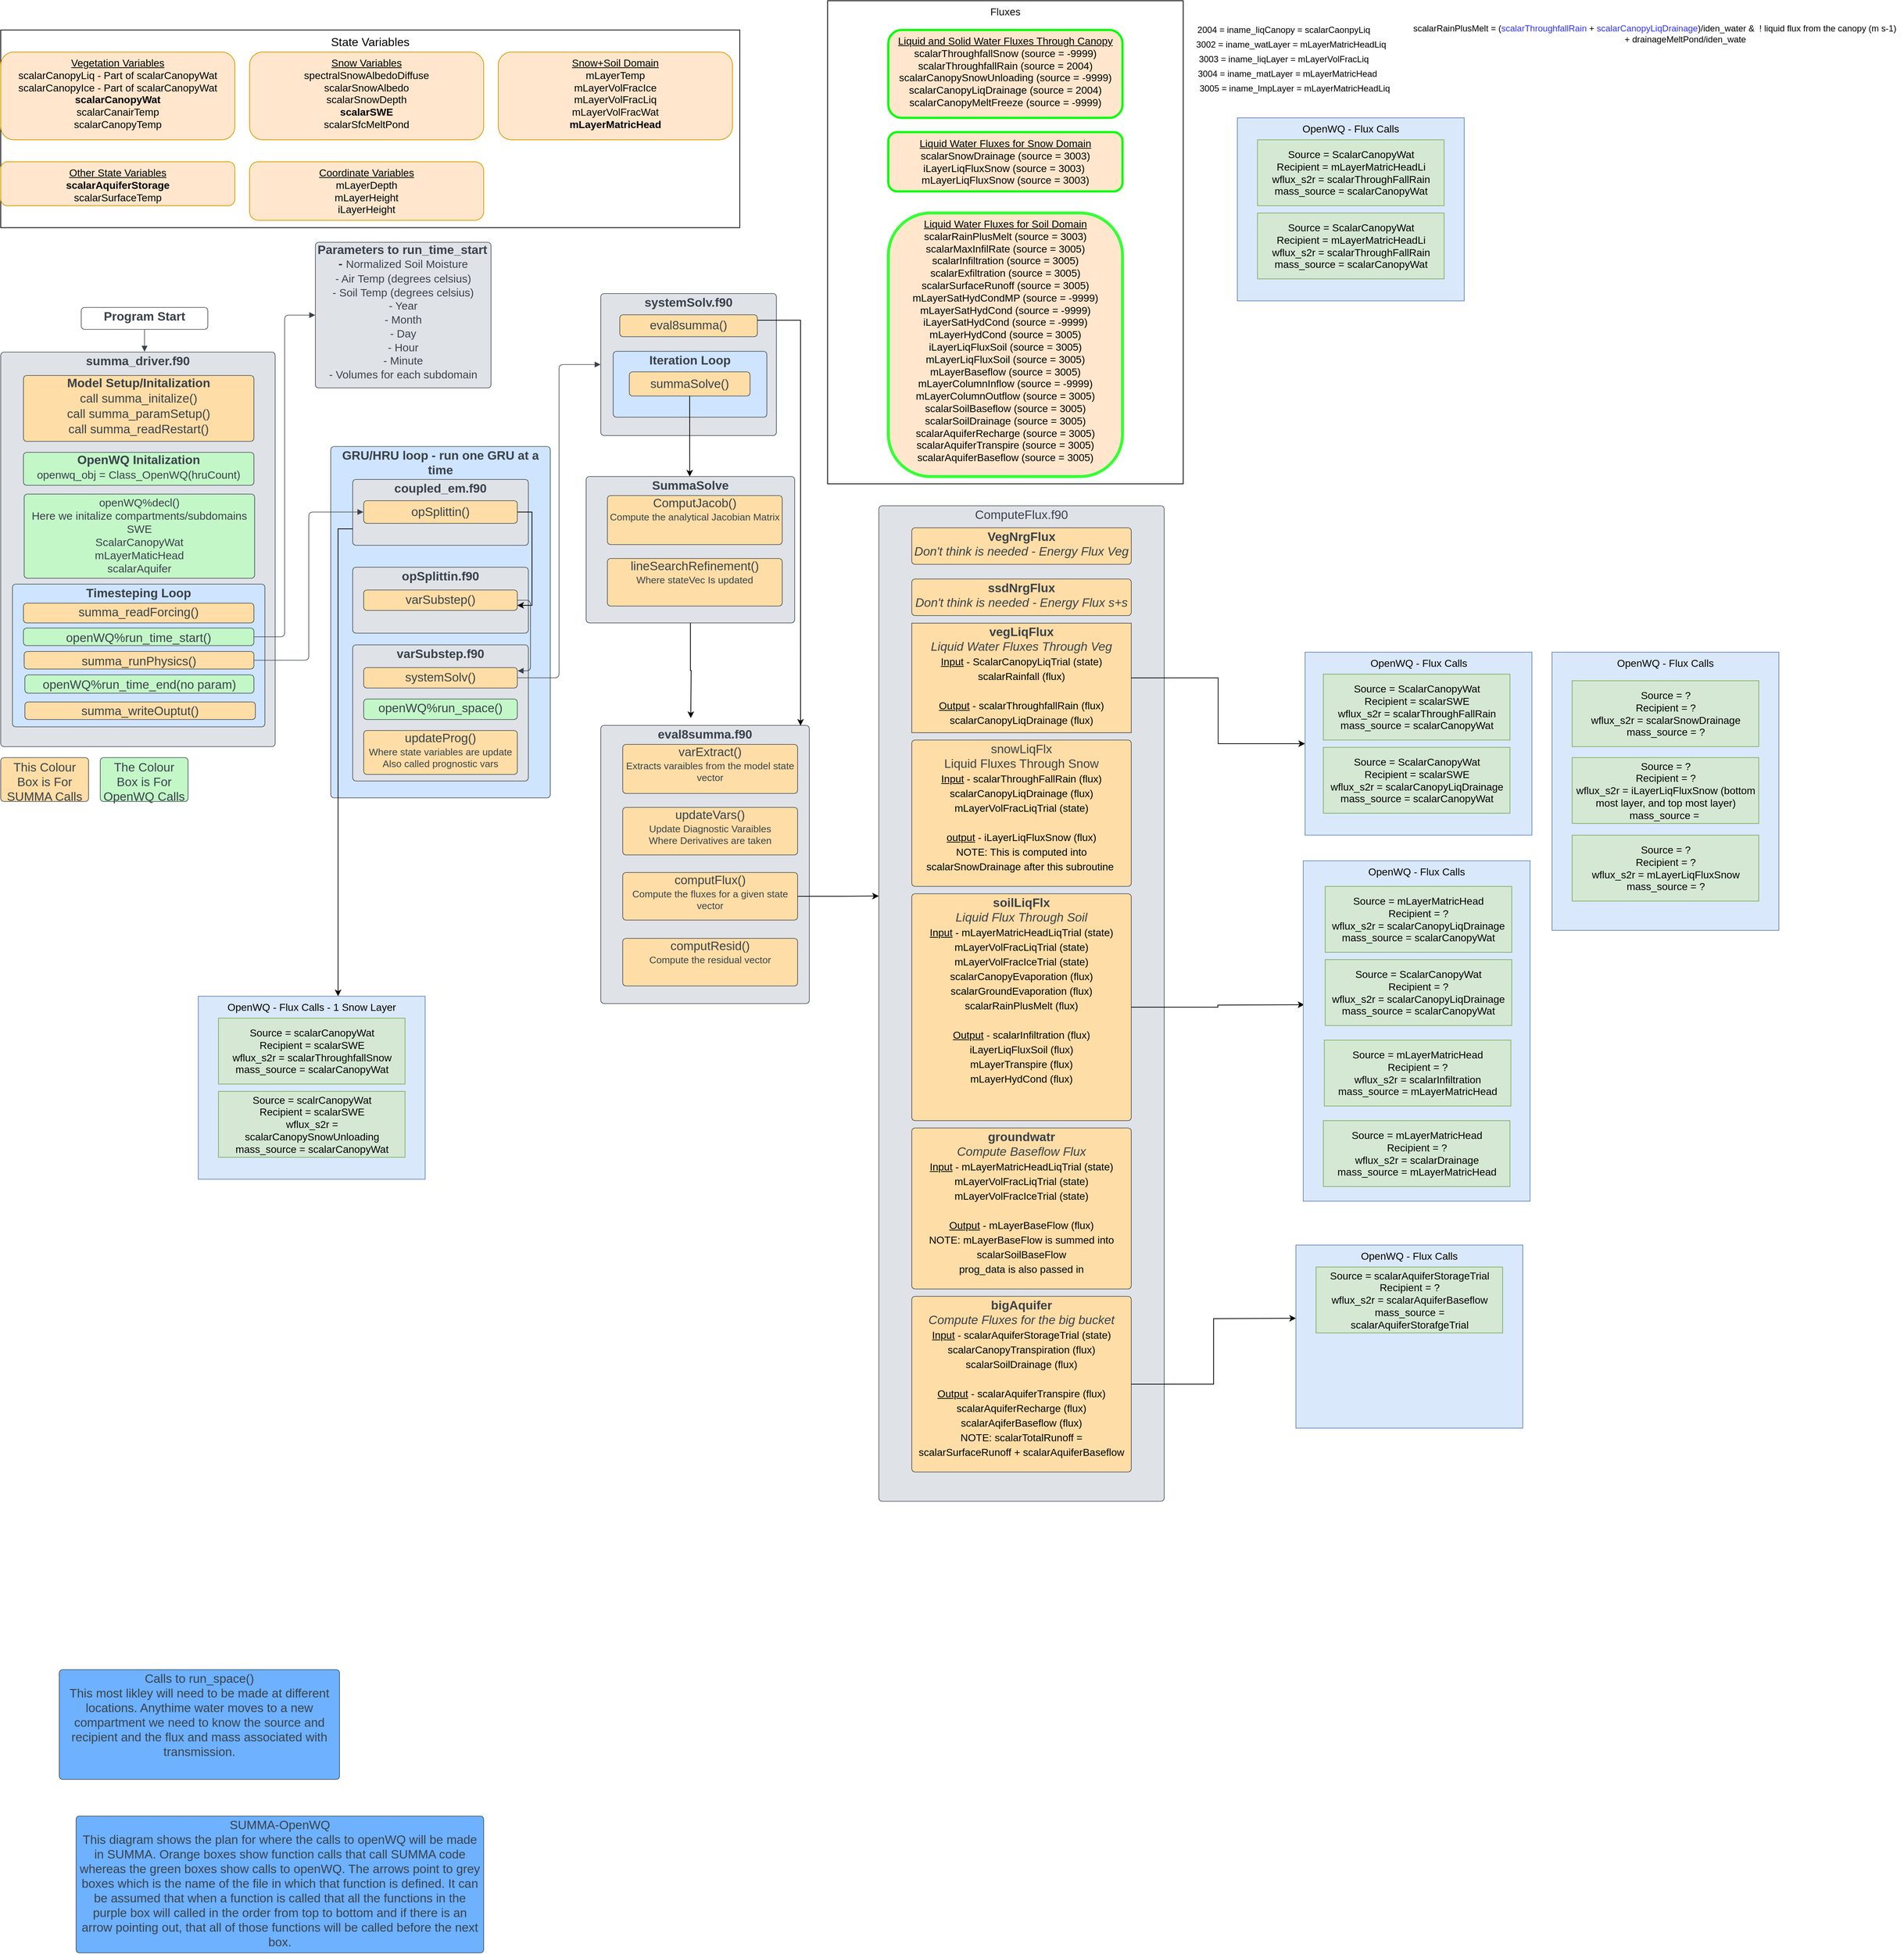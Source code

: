 <mxfile version="20.0.1" type="device"><diagram id="gy2GvhG3Mc18mV4GhEFE" name="Page-1"><mxGraphModel dx="1635" dy="892" grid="1" gridSize="10" guides="1" tooltips="1" connect="1" arrows="1" fold="1" page="1" pageScale="1" pageWidth="850" pageHeight="1100" math="0" shadow="0"><root><mxCell id="0"/><mxCell id="1" parent="0"/><mxCell id="j05uEIZv2rGmTRu3Q1AM-13" value="&lt;div&gt;&lt;font style=&quot;font-size: 16px;&quot;&gt;State Variables&lt;/font&gt;&lt;/div&gt;" style="rounded=0;whiteSpace=wrap;html=1;horizontal=1;verticalAlign=top;" parent="1" vertex="1"><mxGeometry x="50" y="50" width="1010" height="270" as="geometry"/></mxCell><mxCell id="j05uEIZv2rGmTRu3Q1AM-25" value="&lt;div style=&quot;font-size: 14px;&quot;&gt;&lt;u style=&quot;font-size: 14px;&quot;&gt;Vegetation Variables&lt;/u&gt;&lt;/div&gt;&lt;div style=&quot;font-size: 14px;&quot;&gt;&lt;font style=&quot;font-size: 14px;&quot;&gt;scalarCanopyLiq - Part of scalarCanopyWat &lt;br style=&quot;font-size: 14px;&quot;&gt;scalarCanopyIce - Part of scalarCanopyWat&lt;br style=&quot;font-size: 14px;&quot;&gt;&lt;b style=&quot;font-size: 14px;&quot;&gt;scalarCanopyWat &lt;/b&gt;&lt;br style=&quot;font-size: 14px;&quot;&gt;scalarCanairTemp&lt;br style=&quot;font-size: 14px;&quot;&gt;scalarCanopyTemp&lt;/font&gt;&lt;/div&gt;" style="rounded=1;whiteSpace=wrap;html=1;fontSize=14;fillColor=#ffe6cc;strokeColor=#d79b00;horizontal=1;verticalAlign=top;" parent="1" vertex="1"><mxGeometry x="50" y="80" width="320" height="120" as="geometry"/></mxCell><mxCell id="j05uEIZv2rGmTRu3Q1AM-26" value="&lt;div&gt;&lt;u&gt;Snow Variables&lt;/u&gt;&lt;/div&gt;&lt;div&gt;spectralSnowAlbedoDiffuse&lt;/div&gt;&lt;div&gt;scalarSnowAlbedo&lt;/div&gt;&lt;div&gt;scalarSnowDepth&lt;/div&gt;&lt;div&gt;&lt;b&gt;scalarSWE&lt;/b&gt;&lt;/div&gt;&lt;div&gt;scalarSfcMeltPond&lt;br&gt;&lt;/div&gt;" style="rounded=1;whiteSpace=wrap;html=1;fontSize=14;fillColor=#ffe6cc;strokeColor=#d79b00;horizontal=1;verticalAlign=top;" parent="1" vertex="1"><mxGeometry x="390" y="80" width="320" height="120" as="geometry"/></mxCell><mxCell id="j05uEIZv2rGmTRu3Q1AM-27" value="&lt;div&gt;&lt;u&gt;Snow+Soil Domain&lt;br&gt;&lt;/u&gt;&lt;/div&gt;&lt;div&gt;mLayerTemp&lt;/div&gt;&lt;div&gt;mLayerVolFracIce&lt;/div&gt;&lt;div&gt;mLayerVolFracLiq&lt;/div&gt;&lt;div&gt;mLayerVolFracWat&lt;/div&gt;&lt;div&gt;&lt;b&gt;mLayerMatricHead&lt;/b&gt;&lt;br&gt;&lt;/div&gt;" style="rounded=1;whiteSpace=wrap;html=1;fontSize=14;fillColor=#ffe6cc;strokeColor=#d79b00;horizontal=1;verticalAlign=top;" parent="1" vertex="1"><mxGeometry x="730" y="80" width="320" height="120" as="geometry"/></mxCell><mxCell id="j05uEIZv2rGmTRu3Q1AM-28" value="&lt;div&gt;&lt;u&gt;Other State Variables&lt;/u&gt;&lt;/div&gt;&lt;div align=&quot;center&quot;&gt;&lt;b&gt;scalarAquiferStorage&lt;/b&gt;&lt;/div&gt;&lt;div align=&quot;center&quot;&gt;scalarSurfaceTemp&lt;u&gt;&lt;br&gt;&lt;/u&gt;&lt;/div&gt;" style="rounded=1;whiteSpace=wrap;html=1;fontSize=14;fillColor=#ffe6cc;strokeColor=#d79b00;horizontal=1;verticalAlign=top;" parent="1" vertex="1"><mxGeometry x="50" y="230" width="320" height="60" as="geometry"/></mxCell><mxCell id="j05uEIZv2rGmTRu3Q1AM-29" value="&lt;div&gt;&lt;u&gt;Coordinate Variables&lt;br&gt;&lt;/u&gt;&lt;/div&gt;&lt;div align=&quot;center&quot;&gt;mLayerDepth&lt;br&gt;&lt;/div&gt;&lt;div align=&quot;center&quot;&gt;mLayerHeight&lt;/div&gt;&lt;div align=&quot;center&quot;&gt;iLayerHeight&lt;u&gt;&lt;br&gt;&lt;/u&gt;&lt;/div&gt;" style="rounded=1;whiteSpace=wrap;html=1;fontSize=14;fillColor=#ffe6cc;strokeColor=#d79b00;horizontal=1;verticalAlign=top;" parent="1" vertex="1"><mxGeometry x="390" y="230" width="320" height="80" as="geometry"/></mxCell><mxCell id="SIZcdOm5cvlMSfMSB-9c-126" value="" style="group" parent="1" vertex="1" connectable="0"><mxGeometry x="1250" y="700" width="390" height="1360" as="geometry"/></mxCell><UserObject label="ComputeFlux.f90" lucidchartObjectId="QJtb76Jpq29i" id="j05uEIZv2rGmTRu3Q1AM-4"><mxCell style="html=1;overflow=block;blockSpacing=1;whiteSpace=wrap;fontSize=16.7;fontColor=#3a414a;align=center;spacing=3.8;verticalAlign=top;strokeColor=#3a414a;strokeOpacity=100;fillOpacity=100;rounded=1;absoluteArcSize=1;arcSize=9;fillColor=#dfe3e8;strokeWidth=0.8;" parent="SIZcdOm5cvlMSfMSB-9c-126" vertex="1"><mxGeometry width="390" height="1360" as="geometry"/></mxCell></UserObject><UserObject label="&lt;div&gt;&lt;b&gt;VegNrgFlux&lt;/b&gt;&lt;/div&gt;&lt;div&gt;&lt;i&gt;Don't think is needed - Energy Flux Veg&lt;/i&gt;&lt;br&gt;&lt;/div&gt;" lucidchartObjectId="gyDjIR28vtwQ" id="j05uEIZv2rGmTRu3Q1AM-5"><mxCell style="html=1;overflow=block;blockSpacing=1;whiteSpace=wrap;fontSize=16.7;fontColor=#3a414a;align=center;spacing=3.8;verticalAlign=top;strokeColor=#3a414a;strokeOpacity=100;fillOpacity=100;rounded=1;absoluteArcSize=1;arcSize=9;fillColor=#ffdda6;strokeWidth=0.8;" parent="SIZcdOm5cvlMSfMSB-9c-126" vertex="1"><mxGeometry x="45" y="30" width="300" height="50" as="geometry"/></mxCell></UserObject><UserObject label="&lt;div&gt;&lt;b&gt;ssdNrgFlux&lt;/b&gt;&lt;/div&gt;&lt;div&gt;&lt;i&gt;Don't think is needed - Energy Flux s+s&lt;/i&gt;&lt;br&gt;&lt;/div&gt;" lucidchartObjectId="OyDjbXUKRUOr" id="j05uEIZv2rGmTRu3Q1AM-6"><mxCell style="html=1;overflow=block;blockSpacing=1;whiteSpace=wrap;fontSize=16.7;fontColor=#3a414a;align=center;spacing=3.8;verticalAlign=top;strokeColor=#3a414a;strokeOpacity=100;fillOpacity=100;rounded=1;absoluteArcSize=1;arcSize=9;fillColor=#ffdda6;strokeWidth=0.8;" parent="SIZcdOm5cvlMSfMSB-9c-126" vertex="1"><mxGeometry x="45" y="100" width="300" height="50" as="geometry"/></mxCell></UserObject><UserObject label="&lt;b&gt;vegLiqFlux&lt;/b&gt;&lt;br&gt;&lt;i&gt;Liquid Water Fluxes Through Veg&lt;br&gt;&lt;/i&gt;&lt;u style=&quot;color: rgb(0, 0, 0); font-size: 14px;&quot;&gt;Input&lt;/u&gt;&lt;span style=&quot;color: rgb(0, 0, 0); font-size: 14px;&quot;&gt;&amp;nbsp;- ScalarCanopyLiqTrial (state)&lt;/span&gt;&lt;br style=&quot;color: rgb(0, 0, 0); font-size: 14px;&quot;&gt;&lt;span style=&quot;color: rgb(0, 0, 0); font-size: 14px;&quot;&gt;scalarRainfall (flux)&lt;/span&gt;&lt;br style=&quot;color: rgb(0, 0, 0); font-size: 14px;&quot;&gt;&lt;br style=&quot;color: rgb(0, 0, 0); font-size: 14px;&quot;&gt;&lt;u style=&quot;color: rgb(0, 0, 0); font-size: 14px;&quot;&gt;Output&lt;/u&gt;&lt;span style=&quot;color: rgb(0, 0, 0); font-size: 14px;&quot;&gt;&amp;nbsp;- scalarThroughfallRain (flux)&lt;/span&gt;&lt;br style=&quot;color: rgb(0, 0, 0); font-size: 14px;&quot;&gt;&lt;span style=&quot;color: rgb(0, 0, 0); font-size: 14px;&quot;&gt;scalarCanopyLiqDrainage (flux)&lt;/span&gt;" lucidchartObjectId="2yDjNtz37uhb" id="j05uEIZv2rGmTRu3Q1AM-7"><mxCell style="html=1;overflow=block;blockSpacing=1;whiteSpace=wrap;fontSize=16.7;fontColor=#3a414a;align=center;spacing=3.8;verticalAlign=top;strokeColor=#3a414a;strokeOpacity=100;fillOpacity=100;rounded=1;absoluteArcSize=1;arcSize=0;fillColor=#ffdda6;strokeWidth=0.8;" parent="SIZcdOm5cvlMSfMSB-9c-126" vertex="1"><mxGeometry x="45" y="160.32" width="300" height="149.68" as="geometry"/></mxCell></UserObject><UserObject label="snowLiqFlx&lt;br&gt;Liquid Fluxes Through Snow&lt;br&gt;&lt;u style=&quot;color: rgb(0, 0, 0); font-size: 14px;&quot;&gt;Input&lt;/u&gt;&lt;span style=&quot;color: rgb(0, 0, 0); font-size: 14px;&quot;&gt;&amp;nbsp;- scalarThroughFallRain (flux)&lt;/span&gt;&lt;br style=&quot;color: rgb(0, 0, 0); font-size: 14px;&quot;&gt;&lt;span style=&quot;color: rgb(0, 0, 0); font-size: 14px;&quot;&gt;scalarCanopyLiqDrainage (flux)&lt;/span&gt;&lt;br style=&quot;color: rgb(0, 0, 0); font-size: 14px;&quot;&gt;&lt;span style=&quot;color: rgb(0, 0, 0); font-size: 14px;&quot;&gt;mLayerVolFracLiqTrial (state)&lt;/span&gt;&lt;br style=&quot;color: rgb(0, 0, 0); font-size: 14px;&quot;&gt;&lt;br style=&quot;color: rgb(0, 0, 0); font-size: 14px;&quot;&gt;&lt;u style=&quot;color: rgb(0, 0, 0); font-size: 14px;&quot;&gt;output&lt;/u&gt;&lt;span style=&quot;color: rgb(0, 0, 0); font-size: 14px;&quot;&gt;&amp;nbsp;- iLayerLiqFluxSnow (flux)&lt;/span&gt;&lt;br style=&quot;color: rgb(0, 0, 0); font-size: 14px;&quot;&gt;&lt;span style=&quot;color: rgb(0, 0, 0); font-size: 14px;&quot;&gt;NOTE: This is computed into scalarSnowDrainage after this subroutine&amp;nbsp;&lt;/span&gt;" lucidchartObjectId="9yDjWkyf~UnS" id="j05uEIZv2rGmTRu3Q1AM-8"><mxCell style="html=1;overflow=block;blockSpacing=1;whiteSpace=wrap;fontSize=16.7;fontColor=#3a414a;align=center;spacing=3.8;verticalAlign=top;strokeColor=#3a414a;strokeOpacity=100;fillOpacity=100;rounded=1;absoluteArcSize=1;arcSize=9;fillColor=#ffdda6;strokeWidth=0.8;" parent="SIZcdOm5cvlMSfMSB-9c-126" vertex="1"><mxGeometry x="45" y="320" width="300" height="200" as="geometry"/></mxCell></UserObject><UserObject label="&lt;b&gt;soilLiqFlx&lt;br&gt;&lt;/b&gt;&lt;i&gt;Liquid Flux Through Soil&lt;br&gt;&lt;/i&gt;&lt;u style=&quot;color: rgb(0, 0, 0); font-size: 14px;&quot;&gt;Input&lt;/u&gt;&lt;span style=&quot;color: rgb(0, 0, 0); font-size: 14px;&quot;&gt;&amp;nbsp;- mLayerMatricHeadLiqTrial (state)&lt;/span&gt;&lt;br style=&quot;color: rgb(0, 0, 0); font-size: 14px;&quot;&gt;&lt;span style=&quot;color: rgb(0, 0, 0); font-size: 14px;&quot;&gt;mLayerVolFracLiqTrial (state)&lt;/span&gt;&lt;br style=&quot;color: rgb(0, 0, 0); font-size: 14px;&quot;&gt;&lt;span style=&quot;color: rgb(0, 0, 0); font-size: 14px;&quot;&gt;mLayerVolFracIceTrial (state)&lt;/span&gt;&lt;br style=&quot;color: rgb(0, 0, 0); font-size: 14px;&quot;&gt;&lt;span style=&quot;color: rgb(0, 0, 0); font-size: 14px;&quot;&gt;scalarCanopyEvaporation (flux)&lt;/span&gt;&lt;br style=&quot;color: rgb(0, 0, 0); font-size: 14px;&quot;&gt;&lt;span style=&quot;color: rgb(0, 0, 0); font-size: 14px;&quot;&gt;scalarGroundEvaporation (flux)&lt;/span&gt;&lt;br style=&quot;color: rgb(0, 0, 0); font-size: 14px;&quot;&gt;&lt;span style=&quot;color: rgb(0, 0, 0); font-size: 14px;&quot;&gt;scalarRainPlusMelt (flux)&lt;/span&gt;&lt;br style=&quot;color: rgb(0, 0, 0); font-size: 14px;&quot;&gt;&lt;br style=&quot;color: rgb(0, 0, 0); font-size: 14px;&quot;&gt;&lt;u style=&quot;color: rgb(0, 0, 0); font-size: 14px;&quot;&gt;Output&lt;/u&gt;&lt;span style=&quot;color: rgb(0, 0, 0); font-size: 14px;&quot;&gt;&amp;nbsp;- scalarInfiltration (flux)&lt;/span&gt;&lt;br style=&quot;color: rgb(0, 0, 0); font-size: 14px;&quot;&gt;&lt;span style=&quot;color: rgb(0, 0, 0); font-size: 14px;&quot;&gt;iLayerLiqFluxSoil (flux)&lt;/span&gt;&lt;br style=&quot;color: rgb(0, 0, 0); font-size: 14px;&quot;&gt;&lt;span style=&quot;color: rgb(0, 0, 0); font-size: 14px;&quot;&gt;mLayerTranspire (flux)&lt;/span&gt;&lt;br style=&quot;color: rgb(0, 0, 0); font-size: 14px;&quot;&gt;&lt;span style=&quot;color: rgb(0, 0, 0); font-size: 14px;&quot;&gt;mLayerHydCond (flux)&lt;/span&gt;&lt;i&gt;&lt;br&gt;&lt;/i&gt;" lucidchartObjectId="0zDjswLb8mMk" id="j05uEIZv2rGmTRu3Q1AM-9"><mxCell style="html=1;overflow=block;blockSpacing=1;whiteSpace=wrap;fontSize=16.7;fontColor=#3a414a;align=center;spacing=3.8;verticalAlign=top;strokeColor=#3a414a;strokeOpacity=100;fillOpacity=100;rounded=1;absoluteArcSize=1;arcSize=9;fillColor=#ffdda6;strokeWidth=0.8;" parent="SIZcdOm5cvlMSfMSB-9c-126" vertex="1"><mxGeometry x="45" y="530" width="300" height="310" as="geometry"/></mxCell></UserObject><UserObject label="&lt;b&gt;groundwatr&lt;br&gt;&lt;/b&gt;&lt;i&gt;Compute Baseflow Flux&lt;br&gt;&lt;/i&gt;&lt;u style=&quot;color: rgb(0, 0, 0); font-size: 14px;&quot;&gt;Input&lt;/u&gt;&lt;span style=&quot;color: rgb(0, 0, 0); font-size: 14px;&quot;&gt;&amp;nbsp;- mLayerMatricHeadLiqTrial (state)&lt;br&gt;&lt;/span&gt;&lt;span style=&quot;color: rgb(0, 0, 0); font-size: 14px;&quot;&gt;mLayerVolFracLiqTrial (state)&lt;br&gt;&lt;/span&gt;&lt;span style=&quot;color: rgb(0, 0, 0); font-size: 14px;&quot;&gt;mLayerVolFracIceTrial (state)&lt;br&gt;&lt;/span&gt;&lt;br style=&quot;color: rgb(0, 0, 0); font-size: 14px;&quot;&gt;&lt;u style=&quot;color: rgb(0, 0, 0); font-size: 14px;&quot;&gt;Output&lt;/u&gt;&lt;span style=&quot;color: rgb(0, 0, 0); font-size: 14px;&quot;&gt;&amp;nbsp;- mLayerBaseFlow (flux)&lt;br&gt;&lt;/span&gt;&lt;span style=&quot;color: rgb(0, 0, 0); font-size: 14px;&quot;&gt;NOTE: mLayerBaseFlow is summed into scalarSoilBaseFlow&lt;br&gt;prog_data is also passed in&lt;br&gt;&lt;/span&gt;&lt;i&gt;&lt;br&gt;&lt;/i&gt;" lucidchartObjectId="zADjreNIhGo." id="j05uEIZv2rGmTRu3Q1AM-10"><mxCell style="html=1;overflow=block;blockSpacing=1;whiteSpace=wrap;fontSize=16.7;fontColor=#3a414a;align=center;spacing=3.8;verticalAlign=top;strokeColor=#3a414a;strokeOpacity=100;fillOpacity=100;rounded=1;absoluteArcSize=1;arcSize=9;fillColor=#ffdda6;strokeWidth=0.8;" parent="SIZcdOm5cvlMSfMSB-9c-126" vertex="1"><mxGeometry x="45" y="850" width="300" height="220" as="geometry"/></mxCell></UserObject><UserObject label="&lt;b&gt;bigAquifer&lt;br&gt;&lt;/b&gt;&lt;i&gt;Compute Fluxes for the big bucket&lt;br&gt;&lt;/i&gt;&lt;u style=&quot;color: rgb(0, 0, 0); font-size: 14px;&quot;&gt;Input&lt;/u&gt;&lt;span style=&quot;color: rgb(0, 0, 0); font-size: 14px;&quot;&gt;&amp;nbsp;- scalarAquiferStorageTrial (state)&lt;br&gt;&lt;/span&gt;&lt;span style=&quot;color: rgb(0, 0, 0); font-size: 14px;&quot;&gt;scalarCanopyTranspiration (flux)&lt;br&gt;&lt;/span&gt;&lt;span style=&quot;color: rgb(0, 0, 0); font-size: 14px;&quot;&gt;scalarSoilDrainage (flux)&lt;br&gt;&lt;/span&gt;&lt;br style=&quot;color: rgb(0, 0, 0); font-size: 14px;&quot;&gt;&lt;u style=&quot;color: rgb(0, 0, 0); font-size: 14px;&quot;&gt;Output&lt;/u&gt;&lt;span style=&quot;color: rgb(0, 0, 0); font-size: 14px;&quot;&gt;&amp;nbsp;- scalarAquiferTranspire (flux)&lt;br&gt;&lt;/span&gt;&lt;span style=&quot;color: rgb(0, 0, 0); font-size: 14px;&quot;&gt;scalarAquiferRecharge (flux)&lt;br&gt;&lt;/span&gt;&lt;span style=&quot;color: rgb(0, 0, 0); font-size: 14px;&quot;&gt;scalarAqiferBaseflow (flux)&lt;br&gt;&lt;/span&gt;&lt;span style=&quot;color: rgb(0, 0, 0); font-size: 14px;&quot;&gt;NOTE: scalarTotalRunoff = scalarSurfaceRunoff + scalarAquiferBaseflow&lt;/span&gt;&lt;i&gt;&lt;br&gt;&lt;/i&gt;" lucidchartObjectId="PADjMUE8BuGu" id="j05uEIZv2rGmTRu3Q1AM-11"><mxCell style="html=1;overflow=block;blockSpacing=1;whiteSpace=wrap;fontSize=16.7;fontColor=#3a414a;align=center;spacing=3.8;verticalAlign=top;strokeColor=#3a414a;strokeOpacity=100;fillOpacity=100;rounded=1;absoluteArcSize=1;arcSize=9;fillColor=#ffdda6;strokeWidth=0.8;" parent="SIZcdOm5cvlMSfMSB-9c-126" vertex="1"><mxGeometry x="45" y="1080" width="300" height="240" as="geometry"/></mxCell></UserObject><mxCell id="SIZcdOm5cvlMSfMSB-9c-70" value="eval8summa.f90" style="html=1;overflow=block;blockSpacing=1;whiteSpace=wrap;fontSize=16.7;fontColor=#3a414a;fontStyle=1;spacing=3.8;verticalAlign=top;strokeColor=#3a414a;strokeOpacity=100;fillOpacity=100;rounded=1;absoluteArcSize=1;arcSize=9;fillColor=#dfe3e8;strokeWidth=0.8;container=1;collapsible=0;" parent="1" vertex="1"><mxGeometry x="870" y="1000" width="285" height="380" as="geometry"/></mxCell><UserObject label="&lt;div style=&quot;display: flex; justify-content: center; text-align: center; align-items: baseline; font-size: 0; line-height: 1.25;margin-top: -2px;&quot;&gt;&lt;span&gt;&lt;span style=&quot;font-size:16.7px;color:#3a414a;&quot;&gt;varExtract()&#10;&lt;/span&gt;&lt;span style=&quot;font-size:13.3px;color:#3a414a;&quot;&gt;Extracts varaibles from the model state vector&lt;/span&gt;&lt;/span&gt;&lt;/div&gt;" lucidchartObjectId="1K.8Zq_A4mW5" id="SIZcdOm5cvlMSfMSB-9c-71"><mxCell style="html=1;overflow=block;blockSpacing=1;whiteSpace=wrap;fontSize=13;spacing=3.8;verticalAlign=top;strokeColor=#3a414a;strokeOpacity=100;fillOpacity=100;rounded=1;absoluteArcSize=1;arcSize=9;fillColor=#ffdda6;strokeWidth=0.8;" parent="SIZcdOm5cvlMSfMSB-9c-70" vertex="1"><mxGeometry x="30" y="26" width="239" height="67" as="geometry"/></mxCell></UserObject><UserObject label="&lt;div style=&quot;display: flex; justify-content: center; text-align: center; align-items: baseline; font-size: 0; line-height: 1.25;margin-top: -2px;&quot;&gt;&lt;span&gt;&lt;span style=&quot;font-size:16.7px;color:#3a414a;&quot;&gt;updateVars()&#10;&lt;/span&gt;&lt;span style=&quot;font-size:13.3px;color:#3a414a;&quot;&gt;Update Diagnostic Varaibles&#10;Where Derivatives are taken&lt;/span&gt;&lt;/span&gt;&lt;/div&gt;" lucidchartObjectId="xL.820pcQE3z" id="SIZcdOm5cvlMSfMSB-9c-72"><mxCell style="html=1;overflow=block;blockSpacing=1;whiteSpace=wrap;fontSize=13;spacing=3.8;verticalAlign=top;strokeColor=#3a414a;strokeOpacity=100;fillOpacity=100;rounded=1;absoluteArcSize=1;arcSize=9;fillColor=#ffdda6;strokeWidth=0.8;" parent="SIZcdOm5cvlMSfMSB-9c-70" vertex="1"><mxGeometry x="30" y="112" width="239" height="65" as="geometry"/></mxCell></UserObject><UserObject label="&lt;div style=&quot;display: flex; justify-content: center; text-align: center; align-items: baseline; font-size: 0; line-height: 1.25;margin-top: -2px;&quot;&gt;&lt;span&gt;&lt;span style=&quot;font-size:16.7px;color:#3a414a;&quot;&gt;computFlux()&#10;&lt;/span&gt;&lt;span style=&quot;font-size:13.3px;color:#3a414a;&quot;&gt;Compute the fluxes for a given state vector&lt;/span&gt;&lt;/span&gt;&lt;/div&gt;" lucidchartObjectId="_L.8nhQAwN-x" id="SIZcdOm5cvlMSfMSB-9c-73"><mxCell style="html=1;overflow=block;blockSpacing=1;whiteSpace=wrap;fontSize=13;spacing=3.8;verticalAlign=top;strokeColor=#3a414a;strokeOpacity=100;fillOpacity=100;rounded=1;absoluteArcSize=1;arcSize=9;fillColor=#ffdda6;strokeWidth=0.8;" parent="SIZcdOm5cvlMSfMSB-9c-70" vertex="1"><mxGeometry x="30" y="201" width="239" height="65" as="geometry"/></mxCell></UserObject><UserObject label="&lt;div style=&quot;display: flex; justify-content: center; text-align: center; align-items: baseline; font-size: 0; line-height: 1.25;margin-top: -2px;&quot;&gt;&lt;span&gt;&lt;span style=&quot;font-size:16.7px;color:#3a414a;&quot;&gt;computResid()&#10;&lt;/span&gt;&lt;span style=&quot;font-size:13.3px;color:#3a414a;&quot;&gt;Compute the residual vector &lt;/span&gt;&lt;span style=&quot;font-size:11.7px;color:#3a414a;&quot;&gt;&#10;&lt;/span&gt;&lt;/span&gt;&lt;/div&gt;" lucidchartObjectId="pQ.8SMOTzCbQ" id="SIZcdOm5cvlMSfMSB-9c-74"><mxCell style="html=1;overflow=block;blockSpacing=1;whiteSpace=wrap;fontSize=13;spacing=3.8;verticalAlign=top;strokeColor=#3a414a;strokeOpacity=100;fillOpacity=100;rounded=1;absoluteArcSize=1;arcSize=9;fillColor=#ffdda6;strokeWidth=0.8;" parent="SIZcdOm5cvlMSfMSB-9c-70" vertex="1"><mxGeometry x="30" y="291" width="239" height="65" as="geometry"/></mxCell></UserObject><mxCell id="SIZcdOm5cvlMSfMSB-9c-75" value="systemSolv.f90" style="html=1;overflow=block;blockSpacing=1;whiteSpace=wrap;fontSize=16.7;fontColor=#3a414a;fontStyle=1;spacing=3.8;verticalAlign=top;strokeColor=#3a414a;strokeOpacity=100;fillOpacity=100;rounded=1;absoluteArcSize=1;arcSize=9;fillColor=#dfe3e8;strokeWidth=0.8;container=1;collapsible=0;" parent="1" vertex="1"><mxGeometry x="870" y="410" width="240" height="194" as="geometry"/></mxCell><UserObject label="eval8summa()" lucidchartObjectId="_s.8.g2LrlaO" id="SIZcdOm5cvlMSfMSB-9c-76"><mxCell style="html=1;overflow=block;blockSpacing=1;whiteSpace=wrap;fontSize=16.7;fontColor=#3a414a;spacing=3.8;strokeColor=#3a414a;strokeOpacity=100;fillOpacity=100;rounded=1;absoluteArcSize=1;arcSize=9;fillColor=#ffdda6;strokeWidth=0.8;" parent="SIZcdOm5cvlMSfMSB-9c-75" vertex="1"><mxGeometry x="26" y="29" width="188" height="30" as="geometry"/></mxCell></UserObject><UserObject label="Iteration Loop" lucidchartObjectId="Vu.8dJao.weW" id="SIZcdOm5cvlMSfMSB-9c-77"><mxCell style="html=1;overflow=block;blockSpacing=1;whiteSpace=wrap;fontSize=16.7;fontColor=#3a414a;fontStyle=1;align=center;spacing=3.8;verticalAlign=top;strokeColor=#3a414a;strokeOpacity=100;fillOpacity=100;rounded=1;absoluteArcSize=1;arcSize=9;fillColor=#cfe4ff;strokeWidth=0.8;" parent="SIZcdOm5cvlMSfMSB-9c-75" vertex="1"><mxGeometry x="17" y="79" width="210" height="90" as="geometry"/></mxCell></UserObject><UserObject label="summaSolve()" lucidchartObjectId="Vv.8vQ_2qqEH" id="SIZcdOm5cvlMSfMSB-9c-78"><mxCell style="html=1;overflow=block;blockSpacing=1;whiteSpace=wrap;fontSize=16.7;fontColor=#3a414a;spacing=3.8;strokeColor=#3a414a;strokeOpacity=100;fillOpacity=100;rounded=1;absoluteArcSize=1;arcSize=9;fillColor=#ffdda6;strokeWidth=0.8;" parent="SIZcdOm5cvlMSfMSB-9c-75" vertex="1"><mxGeometry x="39" y="107" width="165" height="33" as="geometry"/></mxCell></UserObject><mxCell id="SIZcdOm5cvlMSfMSB-9c-79" value="GRU/HRU loop - run one GRU at a time" style="html=1;overflow=block;blockSpacing=1;whiteSpace=wrap;fontSize=16.7;fontColor=#3a414a;fontStyle=1;spacing=3.8;verticalAlign=top;strokeColor=#3a414a;strokeOpacity=100;fillOpacity=100;rounded=1;absoluteArcSize=1;arcSize=9;fillColor=#cfe4ff;strokeWidth=0.8;container=1;collapsible=0;" parent="1" vertex="1"><mxGeometry x="501" y="619" width="300" height="480" as="geometry"/></mxCell><UserObject label="coupled_em.f90" lucidchartObjectId="if.89FHRa6m6" id="SIZcdOm5cvlMSfMSB-9c-80"><mxCell style="html=1;overflow=block;blockSpacing=1;whiteSpace=wrap;fontSize=16.7;fontColor=#3a414a;fontStyle=1;spacing=3.8;verticalAlign=top;strokeColor=#3a414a;strokeOpacity=100;fillOpacity=100;rounded=1;absoluteArcSize=1;arcSize=9;fillColor=#dfe3e8;strokeWidth=0.8;" parent="SIZcdOm5cvlMSfMSB-9c-79" vertex="1"><mxGeometry x="30" y="45" width="240" height="90" as="geometry"/></mxCell></UserObject><UserObject label="opSplittin.f90" lucidchartObjectId="hk.8~3tQkN-E" id="SIZcdOm5cvlMSfMSB-9c-82"><mxCell style="html=1;overflow=block;blockSpacing=1;whiteSpace=wrap;fontSize=16.7;fontColor=#3a414a;fontStyle=1;spacing=3.8;verticalAlign=top;strokeColor=#3a414a;strokeOpacity=100;fillOpacity=100;rounded=1;absoluteArcSize=1;arcSize=9;fillColor=#dfe3e8;strokeWidth=0.8;" parent="SIZcdOm5cvlMSfMSB-9c-79" vertex="1"><mxGeometry x="30" y="165" width="240" height="90" as="geometry"/></mxCell></UserObject><mxCell id="SIZcdOm5cvlMSfMSB-9c-120" style="edgeStyle=orthogonalEdgeStyle;rounded=0;orthogonalLoop=1;jettySize=auto;html=1;exitX=1;exitY=0.5;exitDx=0;exitDy=0;entryX=1;entryY=0.75;entryDx=0;entryDy=0;fontSize=14;fontColor=#0A0B0D;" parent="SIZcdOm5cvlMSfMSB-9c-79" source="SIZcdOm5cvlMSfMSB-9c-81" target="SIZcdOm5cvlMSfMSB-9c-83" edge="1"><mxGeometry relative="1" as="geometry"/></mxCell><UserObject label="opSplittin()" lucidchartObjectId="qi.8MWBOaeUA" id="SIZcdOm5cvlMSfMSB-9c-81"><mxCell style="html=1;overflow=block;blockSpacing=1;whiteSpace=wrap;fontSize=16.7;fontColor=#3a414a;spacing=3.8;strokeColor=#3a414a;strokeOpacity=100;fillOpacity=100;rounded=1;absoluteArcSize=1;arcSize=9;fillColor=#ffdda6;strokeWidth=0.8;" parent="SIZcdOm5cvlMSfMSB-9c-79" vertex="1"><mxGeometry x="45" y="74" width="210" height="31" as="geometry"/></mxCell></UserObject><UserObject label="varSubstep()" lucidchartObjectId="jl.800Ve-~vq" id="SIZcdOm5cvlMSfMSB-9c-83"><mxCell style="html=1;overflow=block;blockSpacing=1;whiteSpace=wrap;fontSize=16.7;fontColor=#3a414a;spacing=3.8;strokeColor=#3a414a;strokeOpacity=100;fillOpacity=100;rounded=1;absoluteArcSize=1;arcSize=9;fillColor=#ffdda6;strokeWidth=0.8;" parent="SIZcdOm5cvlMSfMSB-9c-79" vertex="1"><mxGeometry x="45" y="196" width="210" height="28" as="geometry"/></mxCell></UserObject><UserObject label="varSubstep.f90" lucidchartObjectId="1n.8m5kOVaIG" id="SIZcdOm5cvlMSfMSB-9c-84"><mxCell style="html=1;overflow=block;blockSpacing=1;whiteSpace=wrap;fontSize=16.7;fontColor=#3a414a;fontStyle=1;spacing=3.8;verticalAlign=top;strokeColor=#3a414a;strokeOpacity=100;fillOpacity=100;rounded=1;absoluteArcSize=1;arcSize=9;fillColor=#dfe3e8;strokeWidth=0.8;" parent="SIZcdOm5cvlMSfMSB-9c-79" vertex="1"><mxGeometry x="30" y="271" width="240" height="186" as="geometry"/></mxCell></UserObject><UserObject label="systemSolv()" lucidchartObjectId="zo.8wbq~-Ltj" id="SIZcdOm5cvlMSfMSB-9c-85"><mxCell style="html=1;overflow=block;blockSpacing=1;whiteSpace=wrap;fontSize=16.7;fontColor=#3a414a;spacing=3.8;strokeColor=#3a414a;strokeOpacity=100;fillOpacity=100;rounded=1;absoluteArcSize=1;arcSize=9;fillColor=#ffdda6;strokeWidth=0.8;" parent="SIZcdOm5cvlMSfMSB-9c-79" vertex="1"><mxGeometry x="45" y="302" width="210" height="28" as="geometry"/></mxCell></UserObject><UserObject label="&lt;div style=&quot;display: flex; justify-content: center; text-align: center; align-items: baseline; font-size: 0; line-height: 1.25;margin-top: -2px;&quot;&gt;&lt;span&gt;&lt;span style=&quot;font-size:16.7px;color:#3a414a;&quot;&gt;updateProg()&#10;&lt;/span&gt;&lt;span style=&quot;font-size:13.3px;color:#3a414a;&quot;&gt;Where state variables are update&#10;Also called prognostic vars&lt;/span&gt;&lt;/span&gt;&lt;/div&gt;" lucidchartObjectId="Go.8qFr4BNcf" id="SIZcdOm5cvlMSfMSB-9c-86"><mxCell style="html=1;overflow=block;blockSpacing=1;whiteSpace=wrap;fontSize=13;spacing=3.8;verticalAlign=top;strokeColor=#3a414a;strokeOpacity=100;fillOpacity=100;rounded=1;absoluteArcSize=1;arcSize=9;fillColor=#ffdda6;strokeWidth=0.8;" parent="SIZcdOm5cvlMSfMSB-9c-79" vertex="1"><mxGeometry x="45" y="388" width="210" height="60" as="geometry"/></mxCell></UserObject><UserObject label="openWQ%run_space()" lucidchartObjectId="Uia9Nw5e9lMj" id="SIZcdOm5cvlMSfMSB-9c-87"><mxCell style="html=1;overflow=block;blockSpacing=1;whiteSpace=wrap;fontSize=16.7;fontColor=#3a414a;align=center;spacing=3.8;verticalAlign=top;strokeColor=#3a414a;strokeOpacity=100;fillOpacity=100;rounded=1;absoluteArcSize=1;arcSize=9;fillColor=#c3f7c8;strokeWidth=0.8;" parent="SIZcdOm5cvlMSfMSB-9c-79" vertex="1"><mxGeometry x="45" y="345" width="210" height="28" as="geometry"/></mxCell></UserObject><mxCell id="SIZcdOm5cvlMSfMSB-9c-88" value="summa_driver.f90" style="html=1;overflow=block;blockSpacing=1;whiteSpace=wrap;fontSize=16.7;fontColor=#3a414a;fontStyle=1;spacing=3.8;verticalAlign=top;strokeColor=#3a414a;strokeOpacity=100;fillOpacity=100;rounded=1;absoluteArcSize=1;arcSize=9;fillColor=#dfe3e8;strokeWidth=0.8;container=1;collapsible=0;" parent="1" vertex="1"><mxGeometry x="50" y="490" width="375" height="539" as="geometry"/></mxCell><UserObject label="&lt;div style=&quot;display: flex; justify-content: center; text-align: center; align-items: baseline; font-size: 0; line-height: 1.25;margin-top: -2px;&quot;&gt;&lt;span&gt;&lt;span style=&quot;font-size:16.7px;color:#3a414a;font-weight: bold;&quot;&gt;Model Setup/Initalization&lt;/span&gt;&lt;span style=&quot;font-size:16.7px;color:#3a414a;&quot;&gt;&#10;call summa_initalize()&#10;call summa_paramSetup()&#10;call summa_readRestart()&lt;/span&gt;&lt;/span&gt;&lt;/div&gt;" lucidchartObjectId="hd368dU49f_i" id="SIZcdOm5cvlMSfMSB-9c-89"><mxCell style="html=1;overflow=block;blockSpacing=1;whiteSpace=wrap;fontSize=13;spacing=3.8;verticalAlign=top;strokeColor=#3a414a;strokeOpacity=100;fillOpacity=100;rounded=1;absoluteArcSize=1;arcSize=9;fillColor=#ffdda6;strokeWidth=0.8;" parent="SIZcdOm5cvlMSfMSB-9c-88" vertex="1"><mxGeometry x="31" y="32" width="315" height="90" as="geometry"/></mxCell></UserObject><UserObject label="&lt;div style=&quot;display: flex; justify-content: center; text-align: center; align-items: baseline; font-size: 0; line-height: 1.25;margin-top: -2px;&quot;&gt;&lt;span&gt;&lt;span style=&quot;font-size:16.7px;color:#3a414a;font-weight: bold;&quot;&gt;OpenWQ Initalization&#10;&lt;/span&gt;&lt;span style=&quot;font-size:15px;color:#3a414a;&quot;&gt;openwq_obj = Class_OpenWQ(hruCount)&#10;&#10;&lt;/span&gt;&lt;/span&gt;&lt;/div&gt;" lucidchartObjectId="Ag36YmN12Q6n" id="SIZcdOm5cvlMSfMSB-9c-90"><mxCell style="html=1;overflow=block;blockSpacing=1;whiteSpace=wrap;fontSize=13;spacing=3.8;verticalAlign=top;strokeColor=#3a414a;strokeOpacity=100;fillOpacity=100;rounded=1;absoluteArcSize=1;arcSize=9;fillColor=#c3f7c8;strokeWidth=0.8;" parent="SIZcdOm5cvlMSfMSB-9c-88" vertex="1"><mxGeometry x="31" y="137" width="315" height="45" as="geometry"/></mxCell></UserObject><UserObject label="Timesteping Loop" lucidchartObjectId="0m767lz1bsTZ" id="SIZcdOm5cvlMSfMSB-9c-91"><mxCell style="html=1;overflow=block;blockSpacing=1;whiteSpace=wrap;fontSize=16.7;fontColor=#3a414a;fontStyle=1;align=center;spacing=3.8;verticalAlign=top;strokeColor=#3a414a;strokeOpacity=100;fillOpacity=100;rounded=1;absoluteArcSize=1;arcSize=9;fillColor=#cfe4ff;strokeWidth=0.8;" parent="SIZcdOm5cvlMSfMSB-9c-88" vertex="1"><mxGeometry x="16" y="317" width="345" height="195" as="geometry"/></mxCell></UserObject><UserObject label="summa_readForcing()&#10;&#10;" lucidchartObjectId="qi76_CxwXWti" id="SIZcdOm5cvlMSfMSB-9c-92"><mxCell style="html=1;overflow=block;blockSpacing=1;whiteSpace=wrap;fontSize=16.7;fontColor=#3a414a;spacing=3.8;verticalAlign=top;strokeColor=#3a414a;strokeOpacity=100;fillOpacity=100;rounded=1;absoluteArcSize=1;arcSize=9;fillColor=#ffdda6;strokeWidth=0.8;" parent="SIZcdOm5cvlMSfMSB-9c-88" vertex="1"><mxGeometry x="31" y="343" width="315" height="27" as="geometry"/></mxCell></UserObject><UserObject label="summa_runPhysics()" lucidchartObjectId="Wp76JYpQb5JP" id="SIZcdOm5cvlMSfMSB-9c-93"><mxCell style="html=1;overflow=block;blockSpacing=1;whiteSpace=wrap;fontSize=16.7;fontColor=#3a414a;spacing=3.8;strokeColor=#3a414a;strokeOpacity=100;fillOpacity=100;rounded=1;absoluteArcSize=1;arcSize=9;fillColor=#ffdda6;strokeWidth=0.8;" parent="SIZcdOm5cvlMSfMSB-9c-88" vertex="1"><mxGeometry x="32" y="409" width="314" height="24" as="geometry"/></mxCell></UserObject><UserObject label="summa_writeOuptut()&#10;" lucidchartObjectId=".u76-.M0Szhw" id="SIZcdOm5cvlMSfMSB-9c-94"><mxCell style="html=1;overflow=block;blockSpacing=1;whiteSpace=wrap;fontSize=16.7;fontColor=#3a414a;spacing=3.8;verticalAlign=top;strokeColor=#3a414a;strokeOpacity=100;fillOpacity=100;rounded=1;absoluteArcSize=1;arcSize=9;fillColor=#ffdda6;strokeWidth=0.8;" parent="SIZcdOm5cvlMSfMSB-9c-88" vertex="1"><mxGeometry x="33" y="478" width="315" height="24" as="geometry"/></mxCell></UserObject><UserObject label="openWQ%run_time_start()" lucidchartObjectId="G926qoa_N85p" id="SIZcdOm5cvlMSfMSB-9c-95"><mxCell style="html=1;overflow=block;blockSpacing=1;whiteSpace=wrap;fontSize=16.7;fontColor=#3a414a;spacing=3.8;strokeColor=#3a414a;strokeOpacity=100;fillOpacity=100;rounded=1;absoluteArcSize=1;arcSize=9;fillColor=#c3f7c8;strokeWidth=0.8;" parent="SIZcdOm5cvlMSfMSB-9c-88" vertex="1"><mxGeometry x="31" y="377" width="315" height="24" as="geometry"/></mxCell></UserObject><UserObject label="openWQ%run_time_end(no param)" lucidchartObjectId="K926KsySNseO" id="SIZcdOm5cvlMSfMSB-9c-96"><mxCell style="html=1;overflow=block;blockSpacing=1;whiteSpace=wrap;fontSize=16.7;fontColor=#3a414a;spacing=3.8;strokeColor=#3a414a;strokeOpacity=100;fillOpacity=100;rounded=1;absoluteArcSize=1;arcSize=9;fillColor=#c3f7c8;strokeWidth=0.8;" parent="SIZcdOm5cvlMSfMSB-9c-88" vertex="1"><mxGeometry x="33" y="441" width="313" height="25" as="geometry"/></mxCell></UserObject><UserObject label="openWQ%decl()&#10;Here we initalize compartments/subdomains&#10;SWE&#10;ScalarCanopyWat&#10;mLayerMaticHead&#10;scalarAquifer" lucidchartObjectId="e4~8ljXP3Yha" id="SIZcdOm5cvlMSfMSB-9c-97"><mxCell style="html=1;overflow=block;blockSpacing=1;whiteSpace=wrap;fontSize=15;fontColor=#3a414a;spacing=3.8;verticalAlign=top;strokeColor=#3a414a;strokeOpacity=100;fillOpacity=100;rounded=1;absoluteArcSize=1;arcSize=9;fillColor=#c3f7c8;strokeWidth=0.8;" parent="SIZcdOm5cvlMSfMSB-9c-88" vertex="1"><mxGeometry x="32" y="194" width="315" height="115" as="geometry"/></mxCell></UserObject><UserObject label="" lucidchartObjectId="a8~8yl-jm4Jg" id="SIZcdOm5cvlMSfMSB-9c-111"><mxCell style="html=1;jettySize=18;whiteSpace=wrap;overflow=block;blockSpacing=1;fontSize=13;strokeColor=#3a414a;strokeOpacity=100;strokeWidth=0.8;rounded=1;arcSize=12;edgeStyle=orthogonalEdgeStyle;startArrow=none;endArrow=block;endFill=1;exitX=1.001;exitY=0.5;exitPerimeter=0;entryX=-0.001;entryY=0.5;entryPerimeter=0;" parent="1" source="SIZcdOm5cvlMSfMSB-9c-95" target="SIZcdOm5cvlMSfMSB-9c-102" edge="1"><mxGeometry width="100" height="100" relative="1" as="geometry"><Array as="points"/></mxGeometry></mxCell></UserObject><UserObject label="" lucidchartObjectId="QLa9q_YRPoFo" id="SIZcdOm5cvlMSfMSB-9c-118"><mxCell style="html=1;jettySize=18;whiteSpace=wrap;overflow=block;blockSpacing=1;fontSize=13;strokeColor=#3a414a;strokeOpacity=100;strokeWidth=0.8;rounded=1;arcSize=12;edgeStyle=orthogonalEdgeStyle;startArrow=none;endArrow=block;endFill=1;exitX=0.5;exitY=1.012;exitPerimeter=0;entryX=0.524;entryY=-0.001;entryPerimeter=0;" parent="1" source="SIZcdOm5cvlMSfMSB-9c-106" target="SIZcdOm5cvlMSfMSB-9c-88" edge="1"><mxGeometry width="100" height="100" relative="1" as="geometry"><Array as="points"/></mxGeometry></mxCell></UserObject><UserObject label="This Colour Box is For SUMMA Calls" lucidchartObjectId="r926dmNZ5AB5" id="SIZcdOm5cvlMSfMSB-9c-100"><mxCell style="html=1;overflow=block;blockSpacing=1;whiteSpace=wrap;fontSize=16.7;fontColor=#3a414a;spacing=3.8;strokeColor=#3a414a;strokeOpacity=100;fillOpacity=100;rounded=1;absoluteArcSize=1;arcSize=9;fillColor=#ffdda6;strokeWidth=0.8;" parent="1" vertex="1"><mxGeometry x="50" y="1044" width="120" height="60" as="geometry"/></mxCell></UserObject><UserObject label="The Colour Box is For OpenWQ Calls" lucidchartObjectId="L926iIIKrCzj" id="SIZcdOm5cvlMSfMSB-9c-101"><mxCell style="html=1;overflow=block;blockSpacing=1;whiteSpace=wrap;fontSize=16.7;fontColor=#3a414a;spacing=3.8;strokeColor=#3a414a;strokeOpacity=100;fillOpacity=100;rounded=1;absoluteArcSize=1;arcSize=9;fillColor=#c3f7c8;strokeWidth=0.8;" parent="1" vertex="1"><mxGeometry x="186" y="1044" width="120" height="60" as="geometry"/></mxCell></UserObject><UserObject label="&lt;div style=&quot;display: flex; justify-content: flex-start; text-align: left; align-items: baseline; font-size: 0; line-height: 1.25;margin-top: -2px;&quot;&gt;&lt;span&gt;&lt;span style=&quot;font-size:16.7px;color:#3a414a;font-weight: bold;&quot;&gt;Parameters to run_time_start&#10;&lt;/span&gt;&lt;/span&gt;&lt;/div&gt;&lt;div style=&quot;display: flex; justify-content: center; text-align: center; align-items: baseline; font-size: 0; line-height: 1.25;margin-top: -2px;&quot;&gt;&lt;span&gt;&lt;span style=&quot;font-size:16.7px;color:#3a414a;font-weight: bold;&quot;&gt;- &lt;/span&gt;&lt;span style=&quot;font-size:15px;color:#3a414a;&quot;&gt;Normalized Soil Moisture&#10;- Air Temp (degrees celsius)&#10;- Soil Temp (degrees celsius)&#10;- Year&#10;- Month&#10;- Day&#10;- Hour&#10;- Minute&#10;- Volumes for each subdomain&#10;&lt;/span&gt;&lt;/span&gt;&lt;/div&gt;" lucidchartObjectId="b8~8V2vscYza" id="SIZcdOm5cvlMSfMSB-9c-102"><mxCell style="html=1;overflow=block;blockSpacing=1;whiteSpace=wrap;fontSize=13;spacing=3.8;verticalAlign=top;strokeColor=#3a414a;strokeOpacity=100;fillOpacity=100;rounded=1;absoluteArcSize=1;arcSize=9;fillColor=#dfe3e8;strokeWidth=0.8;" parent="1" vertex="1"><mxGeometry x="480" y="340" width="240" height="199" as="geometry"/></mxCell></UserObject><UserObject label="SUMMA-OpenWQ&#10;This diagram shows the plan for where the calls to openWQ will be made in SUMMA. Orange boxes show function calls that call SUMMA code whereas the green boxes show calls to openWQ. The arrows point to grey boxes which is the name of the file in which that function is defined. It can be assumed that when a function is called that all the functions in the purple box will called in the order from top to bottom and if there is an arrow pointing out, that all of those functions will be called before the next box." lucidchartObjectId="Ola9XbYeaA4S" id="SIZcdOm5cvlMSfMSB-9c-103"><mxCell style="html=1;overflow=block;blockSpacing=1;whiteSpace=wrap;fontSize=16.7;fontColor=#3a414a;align=center;spacing=3.8;verticalAlign=top;strokeColor=#3a414a;strokeOpacity=100;fillOpacity=100;rounded=1;absoluteArcSize=1;arcSize=9;fillColor=#6db1ff;strokeWidth=0.8;" parent="1" vertex="1"><mxGeometry x="153" y="2490" width="557" height="187" as="geometry"/></mxCell></UserObject><UserObject label="Calls to run_space()&#10;This most likley will need to be made at different locations. Anythime water moves to a new compartment we need to know the source and recipient and the flux and mass associated with transmission.&#10;" lucidchartObjectId="yGa9IHf4nlw2" id="SIZcdOm5cvlMSfMSB-9c-105"><mxCell style="html=1;overflow=block;blockSpacing=1;whiteSpace=wrap;fontSize=16.7;fontColor=#3a414a;align=center;spacing=3.8;verticalAlign=top;strokeColor=#3a414a;strokeOpacity=100;fillOpacity=100;rounded=1;absoluteArcSize=1;arcSize=9;fillColor=#6db1ff;strokeWidth=0.8;" parent="1" vertex="1"><mxGeometry x="130" y="2290" width="383" height="150" as="geometry"/></mxCell></UserObject><UserObject label="Program Start" lucidchartObjectId="iLa9BcU3nEX5" id="SIZcdOm5cvlMSfMSB-9c-106"><mxCell style="html=1;overflow=block;blockSpacing=1;whiteSpace=wrap;fontSize=16.7;fontColor=#3a414a;fontStyle=1;align=center;spacing=3.8;verticalAlign=top;strokeColor=#3a414a;strokeOpacity=100;fillOpacity=0;rounded=1;absoluteArcSize=1;arcSize=9;fillColor=#000000;strokeWidth=0.8;" parent="1" vertex="1"><mxGeometry x="160" y="429" width="173" height="30" as="geometry"/></mxCell></UserObject><UserObject label="" lucidchartObjectId="vq.8y1t.X0TY" id="SIZcdOm5cvlMSfMSB-9c-109"><mxCell style="html=1;jettySize=18;whiteSpace=wrap;overflow=block;blockSpacing=1;fontSize=13;strokeColor=#3a414a;strokeOpacity=100;strokeWidth=0.8;rounded=1;arcSize=12;edgeStyle=orthogonalEdgeStyle;startArrow=none;endArrow=block;endFill=1;exitX=1.002;exitY=0.5;exitPerimeter=0;entryX=1.002;entryY=0.158;entryPerimeter=0;" parent="1" source="SIZcdOm5cvlMSfMSB-9c-83" target="SIZcdOm5cvlMSfMSB-9c-85" edge="1"><mxGeometry width="100" height="100" relative="1" as="geometry"><Array as="points"/></mxGeometry></mxCell></UserObject><UserObject label="" lucidchartObjectId="gf.8M0vQW59L" id="SIZcdOm5cvlMSfMSB-9c-110"><mxCell style="html=1;jettySize=18;whiteSpace=wrap;overflow=block;blockSpacing=1;fontSize=13;strokeColor=#3a414a;strokeOpacity=100;strokeWidth=0.8;rounded=1;arcSize=12;edgeStyle=orthogonalEdgeStyle;startArrow=none;endArrow=block;endFill=1;exitX=1.001;exitY=0.5;exitPerimeter=0;entryX=-0.002;entryY=0.5;entryPerimeter=0;" parent="1" source="SIZcdOm5cvlMSfMSB-9c-93" target="SIZcdOm5cvlMSfMSB-9c-81" edge="1"><mxGeometry width="100" height="100" relative="1" as="geometry"><Array as="points"/></mxGeometry></mxCell></UserObject><UserObject label="" lucidchartObjectId="Jr.8-GyZWJpz" id="SIZcdOm5cvlMSfMSB-9c-114"><mxCell style="html=1;jettySize=18;whiteSpace=wrap;overflow=block;blockSpacing=1;fontSize=13;strokeColor=#3a414a;strokeOpacity=100;strokeWidth=0.8;rounded=1;arcSize=12;edgeStyle=orthogonalEdgeStyle;startArrow=none;endArrow=block;endFill=1;exitX=1.002;exitY=0.5;exitPerimeter=0;entryX=-0.001;entryY=0.5;entryPerimeter=0;" parent="1" source="SIZcdOm5cvlMSfMSB-9c-85" target="SIZcdOm5cvlMSfMSB-9c-75" edge="1"><mxGeometry width="100" height="100" relative="1" as="geometry"><Array as="points"/></mxGeometry></mxCell></UserObject><mxCell id="SIZcdOm5cvlMSfMSB-9c-147" style="edgeStyle=orthogonalEdgeStyle;rounded=0;orthogonalLoop=1;jettySize=auto;html=1;fontSize=14;fontColor=#0A0B0D;" parent="1" source="j05uEIZv2rGmTRu3Q1AM-7" target="SIZcdOm5cvlMSfMSB-9c-9" edge="1"><mxGeometry relative="1" as="geometry"/></mxCell><mxCell id="SIZcdOm5cvlMSfMSB-9c-148" style="edgeStyle=orthogonalEdgeStyle;rounded=0;orthogonalLoop=1;jettySize=auto;html=1;exitX=1;exitY=0.5;exitDx=0;exitDy=0;fontSize=14;fontColor=#0A0B0D;entryX=0.005;entryY=0.406;entryDx=0;entryDy=0;entryPerimeter=0;" parent="1" source="j05uEIZv2rGmTRu3Q1AM-9" edge="1"><mxGeometry relative="1" as="geometry"><mxPoint x="1831.55" y="1381.61" as="targetPoint"/></mxGeometry></mxCell><mxCell id="nJyweDoFcMpG3C8YYnDe-1" value="" style="group" parent="1" vertex="1" connectable="0"><mxGeometry x="1180" y="10" width="486" height="660" as="geometry"/></mxCell><mxCell id="SIZcdOm5cvlMSfMSB-9c-130" value="Fluxes&lt;br&gt;" style="rounded=0;whiteSpace=wrap;html=1;fontSize=14;fontColor=#0A0B0D;verticalAlign=top;" parent="nJyweDoFcMpG3C8YYnDe-1" vertex="1"><mxGeometry width="486" height="660" as="geometry"/></mxCell><mxCell id="SIZcdOm5cvlMSfMSB-9c-141" value="&lt;div style=&quot;font-size: 14px;&quot;&gt;&lt;u&gt;Liquid and Solid Water Fluxes Through Canopy&lt;/u&gt;&lt;/div&gt;&lt;div style=&quot;font-size: 14px;&quot;&gt;&lt;div style=&quot;&quot;&gt;&lt;div&gt;scalarThroughfallSnow (source = -9999)&lt;/div&gt;&lt;div&gt;scalarThroughfallRain (source = 2004)&lt;/div&gt;&lt;div&gt;scalarCanopySnowUnloading (source = -9999)&lt;/div&gt;&lt;div&gt;scalarCanopyLiqDrainage (source = 2004)&lt;/div&gt;&lt;div&gt;scalarCanopyMeltFreeze (source = -9999)&lt;/div&gt;&lt;/div&gt;&lt;/div&gt;" style="rounded=1;whiteSpace=wrap;html=1;fontSize=14;fillColor=#ffe6cc;strokeColor=#00FF00;horizontal=1;verticalAlign=top;strokeWidth=3;" parent="nJyweDoFcMpG3C8YYnDe-1" vertex="1"><mxGeometry x="83" y="40" width="320" height="120" as="geometry"/></mxCell><mxCell id="SIZcdOm5cvlMSfMSB-9c-144" value="&lt;div style=&quot;font-size: 14px;&quot;&gt;&lt;u&gt;Liquid Water Fluxes for Snow Domain&lt;/u&gt;&lt;/div&gt;&lt;div style=&quot;&quot;&gt;&lt;div style=&quot;&quot;&gt;&lt;div style=&quot;&quot;&gt;&lt;div style=&quot;&quot;&gt;scalarSnowDrainage (source = 3003)&lt;/div&gt;&lt;div style=&quot;&quot;&gt;iLayerLiqFluxSnow (source = 3003)&amp;nbsp;&lt;/div&gt;&lt;div style=&quot;&quot;&gt;mLayerLiqFluxSnow (source = 3003)&lt;/div&gt;&lt;/div&gt;&lt;/div&gt;&lt;/div&gt;" style="rounded=1;whiteSpace=wrap;html=1;fontSize=14;fillColor=#ffe6cc;strokeColor=#00FF00;horizontal=1;verticalAlign=top;strokeWidth=3;" parent="nJyweDoFcMpG3C8YYnDe-1" vertex="1"><mxGeometry x="83" y="179.5" width="320" height="81" as="geometry"/></mxCell><mxCell id="SIZcdOm5cvlMSfMSB-9c-145" value="&lt;div style=&quot;font-size: 14px;&quot;&gt;&lt;u&gt;Liquid Water Fluxes for Soil Domain&lt;/u&gt;&lt;/div&gt;&lt;div style=&quot;&quot;&gt;&lt;div style=&quot;&quot;&gt;&lt;div style=&quot;&quot;&gt;&lt;div style=&quot;&quot;&gt;&lt;div&gt;scalarRainPlusMelt (source = 3003)&lt;/div&gt;&lt;div&gt;scalarMaxInfilRate (source = 3005)&lt;/div&gt;&lt;div&gt;scalarInfiltration (source = 3005)&lt;/div&gt;&lt;div&gt;scalarExfiltration (&lt;span style=&quot;background-color: initial;&quot;&gt;source = 3005)&lt;/span&gt;&lt;/div&gt;&lt;div&gt;scalarSurfaceRunoff&amp;nbsp;&lt;span style=&quot;background-color: initial;&quot;&gt;(&lt;/span&gt;&lt;span style=&quot;background-color: initial;&quot;&gt;source = 3005)&lt;/span&gt;&lt;/div&gt;&lt;div&gt;mLayerSatHydCondMP (source = -9999)&lt;/div&gt;&lt;div&gt;mLayerSatHydCond&amp;nbsp;&lt;span style=&quot;background-color: initial;&quot;&gt;(source = -9999)&lt;/span&gt;&lt;/div&gt;&lt;div&gt;iLayerSatHydCond&amp;nbsp;&lt;span style=&quot;background-color: initial;&quot;&gt;(source = -9999)&lt;/span&gt;&lt;/div&gt;&lt;div&gt;mLayerHydCond&amp;nbsp;&lt;span style=&quot;background-color: initial;&quot;&gt;(&lt;/span&gt;&lt;span style=&quot;background-color: initial;&quot;&gt;source = 3005)&lt;/span&gt;&lt;/div&gt;&lt;div&gt;iLayerLiqFluxSoil&amp;nbsp;&lt;span style=&quot;background-color: initial;&quot;&gt;(&lt;/span&gt;&lt;span style=&quot;background-color: initial;&quot;&gt;source = 3005)&lt;/span&gt;&lt;/div&gt;&lt;div&gt;mLayerLiqFluxSoil&amp;nbsp;&lt;span style=&quot;background-color: initial;&quot;&gt;(&lt;/span&gt;&lt;span style=&quot;background-color: initial;&quot;&gt;source = 3005)&lt;/span&gt;&lt;/div&gt;&lt;div&gt;mLayerBaseflow&amp;nbsp;&lt;span style=&quot;background-color: initial;&quot;&gt;(&lt;/span&gt;&lt;span style=&quot;background-color: initial;&quot;&gt;source = 3005)&lt;/span&gt;&lt;/div&gt;&lt;div&gt;mLayerColumnInflow&amp;nbsp;&lt;span style=&quot;background-color: initial;&quot;&gt;(source = -9999)&lt;/span&gt;&lt;/div&gt;&lt;div&gt;mLayerColumnOutflow&amp;nbsp;&lt;span style=&quot;background-color: initial;&quot;&gt;(&lt;/span&gt;&lt;span style=&quot;background-color: initial;&quot;&gt;source = 3005)&lt;/span&gt;&lt;/div&gt;&lt;div&gt;scalarSoilBaseflow&amp;nbsp;&lt;span style=&quot;background-color: initial;&quot;&gt;(&lt;/span&gt;&lt;span style=&quot;background-color: initial;&quot;&gt;source = 3005)&lt;/span&gt;&lt;/div&gt;&lt;div&gt;scalarSoilDrainage&amp;nbsp;&lt;span style=&quot;background-color: initial;&quot;&gt;(&lt;/span&gt;&lt;span style=&quot;background-color: initial;&quot;&gt;source = 3005)&lt;/span&gt;&lt;/div&gt;&lt;div&gt;scalarAquiferRecharge&amp;nbsp;&lt;span style=&quot;background-color: initial;&quot;&gt;(&lt;/span&gt;&lt;span style=&quot;background-color: initial;&quot;&gt;source = 3005)&lt;/span&gt;&lt;/div&gt;&lt;div&gt;scalarAquiferTranspire&amp;nbsp;&lt;span style=&quot;background-color: initial;&quot;&gt;(&lt;/span&gt;&lt;span style=&quot;background-color: initial;&quot;&gt;source = 3005)&lt;/span&gt;&lt;/div&gt;&lt;div&gt;scalarAquiferBaseflow&amp;nbsp;&lt;span style=&quot;background-color: initial;&quot;&gt;(&lt;/span&gt;&lt;span style=&quot;background-color: initial;&quot;&gt;source = 3005)&lt;/span&gt;&lt;/div&gt;&lt;/div&gt;&lt;/div&gt;&lt;/div&gt;&lt;/div&gt;" style="rounded=1;whiteSpace=wrap;html=1;fontSize=14;fillColor=#ffe6cc;strokeColor=#33FF33;horizontal=1;verticalAlign=top;strokeWidth=4;arcSize=18;" parent="nJyweDoFcMpG3C8YYnDe-1" vertex="1"><mxGeometry x="83" y="290" width="320" height="360" as="geometry"/></mxCell><mxCell id="nJyweDoFcMpG3C8YYnDe-2" style="edgeStyle=orthogonalEdgeStyle;rounded=0;orthogonalLoop=1;jettySize=auto;html=1;exitX=0.5;exitY=1;exitDx=0;exitDy=0;" parent="1" source="SIZcdOm5cvlMSfMSB-9c-78" edge="1"><mxGeometry relative="1" as="geometry"><mxPoint x="991.571" y="660" as="targetPoint"/></mxGeometry></mxCell><mxCell id="nJyweDoFcMpG3C8YYnDe-10" style="edgeStyle=orthogonalEdgeStyle;rounded=0;orthogonalLoop=1;jettySize=auto;html=1;exitX=0.5;exitY=1;exitDx=0;exitDy=0;" parent="1" source="nJyweDoFcMpG3C8YYnDe-3" edge="1"><mxGeometry relative="1" as="geometry"><mxPoint x="993" y="990" as="targetPoint"/></mxGeometry></mxCell><mxCell id="nJyweDoFcMpG3C8YYnDe-3" value="SummaSolve&lt;br&gt;" style="html=1;overflow=block;blockSpacing=1;whiteSpace=wrap;fontSize=16.7;fontColor=#3a414a;fontStyle=1;spacing=3.8;verticalAlign=top;strokeColor=#3a414a;strokeOpacity=100;fillOpacity=100;rounded=1;absoluteArcSize=1;arcSize=9;fillColor=#dfe3e8;strokeWidth=0.8;container=0;collapsible=0;" parent="1" vertex="1"><mxGeometry x="850" y="660" width="285" height="200" as="geometry"/></mxCell><UserObject label="&lt;div style=&quot;display: flex; justify-content: center; text-align: center; align-items: baseline; line-height: 1.25; margin-top: -2px; font-size: 0px;&quot;&gt;&lt;span&gt;&lt;span style=&quot;font-size:16.7px;color:#3a414a;&quot;&gt;ComputJacob()&lt;br&gt;&lt;/span&gt;&lt;span style=&quot;font-size:13.3px;color:#3a414a;&quot;&gt;Compute the analytical Jacobian Matrix&lt;/span&gt;&lt;/span&gt;&lt;span&gt;&lt;span style=&quot;font-size:13.3px;color:#3a414a;&quot;&gt;&lt;br&gt;&lt;/span&gt;&lt;/span&gt;&lt;/div&gt;" lucidchartObjectId="1K.8Zq_A4mW5" id="nJyweDoFcMpG3C8YYnDe-4"><mxCell style="html=1;overflow=block;blockSpacing=1;whiteSpace=wrap;fontSize=13;spacing=3.8;verticalAlign=top;strokeColor=#3a414a;strokeOpacity=100;fillOpacity=100;rounded=1;absoluteArcSize=1;arcSize=9;fillColor=#ffdda6;strokeWidth=0.8;" parent="1" vertex="1"><mxGeometry x="879" y="686" width="239" height="67" as="geometry"/></mxCell></UserObject><UserObject label="&lt;div style=&quot;display: flex; justify-content: center; text-align: center; align-items: baseline; line-height: 1.25; margin-top: -2px; font-size: 0px;&quot;&gt;&lt;span&gt;&lt;span style=&quot;font-size:16.7px;color:#3a414a;&quot;&gt;lineSearchRefinement()&lt;br&gt;&lt;/span&gt;&lt;span style=&quot;font-size:13.3px;color:#3a414a;&quot;&gt;Where stateVec Is updated&lt;/span&gt;&lt;/span&gt;&lt;/div&gt;" lucidchartObjectId="xL.820pcQE3z" id="nJyweDoFcMpG3C8YYnDe-5"><mxCell style="html=1;overflow=block;blockSpacing=1;whiteSpace=wrap;fontSize=13;spacing=3.8;verticalAlign=top;strokeColor=#3a414a;strokeOpacity=100;fillOpacity=100;rounded=1;absoluteArcSize=1;arcSize=9;fillColor=#ffdda6;strokeWidth=0.8;" parent="1" vertex="1"><mxGeometry x="879" y="772" width="239" height="65" as="geometry"/></mxCell></UserObject><mxCell id="nJyweDoFcMpG3C8YYnDe-9" style="edgeStyle=orthogonalEdgeStyle;rounded=0;orthogonalLoop=1;jettySize=auto;html=1;exitX=1;exitY=0.25;exitDx=0;exitDy=0;entryX=0.958;entryY=0.001;entryDx=0;entryDy=0;entryPerimeter=0;" parent="1" source="SIZcdOm5cvlMSfMSB-9c-76" target="SIZcdOm5cvlMSfMSB-9c-70" edge="1"><mxGeometry relative="1" as="geometry"/></mxCell><mxCell id="nJyweDoFcMpG3C8YYnDe-11" style="edgeStyle=orthogonalEdgeStyle;rounded=0;orthogonalLoop=1;jettySize=auto;html=1;exitX=1;exitY=0.5;exitDx=0;exitDy=0;" parent="1" source="SIZcdOm5cvlMSfMSB-9c-73" edge="1"><mxGeometry relative="1" as="geometry"><mxPoint x="1250" y="1233.143" as="targetPoint"/></mxGeometry></mxCell><mxCell id="nJyweDoFcMpG3C8YYnDe-29" style="edgeStyle=orthogonalEdgeStyle;rounded=0;orthogonalLoop=1;jettySize=auto;html=1;exitX=1;exitY=0.5;exitDx=0;exitDy=0;" parent="1" source="j05uEIZv2rGmTRu3Q1AM-11" edge="1"><mxGeometry relative="1" as="geometry"><mxPoint x="1820" y="1810" as="targetPoint"/></mxGeometry></mxCell><mxCell id="SIZcdOm5cvlMSfMSB-9c-9" value="&lt;font style=&quot;font-size: 14px;&quot;&gt;OpenWQ - Flux Calls&lt;br&gt;&lt;br&gt;&lt;br&gt;&lt;br&gt;&lt;br&gt;&lt;/font&gt;" style="rounded=0;whiteSpace=wrap;html=1;fontSize=14;fillColor=#dae8fc;strokeColor=#6c8ebf;verticalAlign=top;" parent="1" vertex="1"><mxGeometry x="1832.5" y="900" width="310" height="250" as="geometry"/></mxCell><mxCell id="SIZcdOm5cvlMSfMSB-9c-10" value="&lt;span style=&quot;&quot;&gt;Source = ScalarCanopyWat&lt;/span&gt;&lt;br style=&quot;&quot;&gt;&lt;span style=&quot;&quot;&gt;Recipient = scalarSWE&lt;/span&gt;&lt;br style=&quot;&quot;&gt;&lt;span style=&quot;&quot;&gt;wflux_s2r = scalarThroughFallRain&lt;/span&gt;&lt;br style=&quot;&quot;&gt;&lt;span style=&quot;&quot;&gt;mass_source = scalarCanopyWat&lt;/span&gt;" style="rounded=0;whiteSpace=wrap;html=1;fontSize=14;fillColor=#d5e8d4;strokeColor=#82b366;" parent="1" vertex="1"><mxGeometry x="1857.5" y="930" width="255" height="90" as="geometry"/></mxCell><mxCell id="SIZcdOm5cvlMSfMSB-9c-11" value="&lt;span style=&quot;&quot;&gt;Source = ScalarCanopyWat&lt;/span&gt;&lt;br style=&quot;&quot;&gt;&lt;span style=&quot;&quot;&gt;Recipient = scalarSWE&lt;/span&gt;&lt;br style=&quot;&quot;&gt;&lt;span style=&quot;&quot;&gt;wflux_s2r = scalarCanopyLiqDrainage&lt;/span&gt;&lt;br style=&quot;&quot;&gt;&lt;span style=&quot;&quot;&gt;mass_source = scalarCanopyWat&lt;/span&gt;" style="rounded=0;whiteSpace=wrap;html=1;fontSize=14;fillColor=#d5e8d4;strokeColor=#82b366;" parent="1" vertex="1"><mxGeometry x="1857.5" y="1030" width="255" height="90" as="geometry"/></mxCell><mxCell id="nJyweDoFcMpG3C8YYnDe-31" value="" style="group" parent="1" vertex="1" connectable="0"><mxGeometry x="1830" y="1185" width="310" height="465" as="geometry"/></mxCell><mxCell id="nJyweDoFcMpG3C8YYnDe-16" value="&lt;font style=&quot;font-size: 14px;&quot;&gt;OpenWQ - Flux Calls&lt;br&gt;&lt;br&gt;&lt;br&gt;&lt;br&gt;&lt;br&gt;&lt;/font&gt;" style="rounded=0;whiteSpace=wrap;html=1;fontSize=14;fillColor=#dae8fc;strokeColor=#6c8ebf;verticalAlign=top;" parent="nJyweDoFcMpG3C8YYnDe-31" vertex="1"><mxGeometry width="310" height="465" as="geometry"/></mxCell><mxCell id="nJyweDoFcMpG3C8YYnDe-17" value="&lt;span style=&quot;&quot;&gt;Source = mLayerMatricHead&lt;/span&gt;&lt;br style=&quot;&quot;&gt;&lt;span style=&quot;&quot;&gt;Recipient = ?&lt;/span&gt;&lt;br style=&quot;&quot;&gt;&lt;span style=&quot;&quot;&gt;wflux_s2r = scalarCanopyLiqDrainage&lt;/span&gt;&lt;br style=&quot;&quot;&gt;&lt;span style=&quot;&quot;&gt;mass_source = scalarCanopyWat&lt;/span&gt;" style="rounded=0;whiteSpace=wrap;html=1;fontSize=14;fillColor=#d5e8d4;strokeColor=#82b366;" parent="nJyweDoFcMpG3C8YYnDe-31" vertex="1"><mxGeometry x="30" y="35" width="255" height="90" as="geometry"/></mxCell><mxCell id="nJyweDoFcMpG3C8YYnDe-18" value="&lt;span style=&quot;&quot;&gt;Source = ScalarCanopyWat&lt;/span&gt;&lt;br style=&quot;&quot;&gt;&lt;span style=&quot;&quot;&gt;Recipient = ?&lt;/span&gt;&lt;br style=&quot;&quot;&gt;&lt;span style=&quot;&quot;&gt;wflux_s2r = scalarCanopyLiqDrainage&lt;/span&gt;&lt;br style=&quot;&quot;&gt;&lt;span style=&quot;&quot;&gt;mass_source = scalarCanopyWat&lt;/span&gt;" style="rounded=0;whiteSpace=wrap;html=1;fontSize=14;fillColor=#d5e8d4;strokeColor=#82b366;" parent="nJyweDoFcMpG3C8YYnDe-31" vertex="1"><mxGeometry x="30" y="135" width="255" height="90" as="geometry"/></mxCell><mxCell id="nJyweDoFcMpG3C8YYnDe-19" value="&lt;span style=&quot;&quot;&gt;Source = mLayerMatricHead&lt;/span&gt;&lt;br style=&quot;&quot;&gt;&lt;span style=&quot;&quot;&gt;Recipient = ?&lt;/span&gt;&lt;br style=&quot;&quot;&gt;&lt;span style=&quot;&quot;&gt;wflux_s2r = scalarInfiltration&lt;/span&gt;&lt;br style=&quot;&quot;&gt;&lt;span style=&quot;&quot;&gt;mass_source = mLayerMatricHead&lt;/span&gt;" style="rounded=0;whiteSpace=wrap;html=1;fontSize=14;fillColor=#d5e8d4;strokeColor=#82b366;" parent="nJyweDoFcMpG3C8YYnDe-31" vertex="1"><mxGeometry x="28.75" y="245" width="255" height="90" as="geometry"/></mxCell><mxCell id="nJyweDoFcMpG3C8YYnDe-28" value="&lt;span style=&quot;&quot;&gt;Source = mLayerMatricHead&lt;/span&gt;&lt;br style=&quot;&quot;&gt;&lt;span style=&quot;&quot;&gt;Recipient = ?&lt;/span&gt;&lt;br style=&quot;&quot;&gt;&lt;span style=&quot;&quot;&gt;wflux_s2r = scalarDrainage&lt;/span&gt;&lt;br style=&quot;&quot;&gt;&lt;span style=&quot;&quot;&gt;mass_source = mLayerMatricHead&lt;/span&gt;" style="rounded=0;whiteSpace=wrap;html=1;fontSize=14;fillColor=#d5e8d4;strokeColor=#82b366;" parent="nJyweDoFcMpG3C8YYnDe-31" vertex="1"><mxGeometry x="27.5" y="355" width="255" height="90" as="geometry"/></mxCell><mxCell id="nJyweDoFcMpG3C8YYnDe-32" value="" style="group" parent="1" vertex="1" connectable="0"><mxGeometry x="1820" y="1710" width="310" height="250" as="geometry"/></mxCell><mxCell id="nJyweDoFcMpG3C8YYnDe-13" value="&lt;font style=&quot;font-size: 14px;&quot;&gt;OpenWQ - Flux Calls&lt;br&gt;&lt;br&gt;&lt;br&gt;&lt;br&gt;&lt;br&gt;&lt;/font&gt;" style="rounded=0;whiteSpace=wrap;html=1;fontSize=14;fillColor=#dae8fc;strokeColor=#6c8ebf;verticalAlign=top;" parent="nJyweDoFcMpG3C8YYnDe-32" vertex="1"><mxGeometry width="310" height="250" as="geometry"/></mxCell><mxCell id="nJyweDoFcMpG3C8YYnDe-30" value="&lt;span style=&quot;&quot;&gt;Source = scalarAquiferStorageTrial&lt;/span&gt;&lt;br style=&quot;&quot;&gt;&lt;span style=&quot;&quot;&gt;Recipient = ?&lt;/span&gt;&lt;br style=&quot;&quot;&gt;&lt;span style=&quot;&quot;&gt;wflux_s2r = scalarAquiferBaseflow&lt;/span&gt;&lt;br style=&quot;&quot;&gt;&lt;span style=&quot;&quot;&gt;mass_source = scalarAquiferStorafgeTrial&lt;br&gt;&lt;/span&gt;" style="rounded=0;whiteSpace=wrap;html=1;fontSize=14;fillColor=#d5e8d4;strokeColor=#82b366;" parent="nJyweDoFcMpG3C8YYnDe-32" vertex="1"><mxGeometry x="27.5" y="30" width="255" height="90" as="geometry"/></mxCell><mxCell id="nJyweDoFcMpG3C8YYnDe-33" style="edgeStyle=orthogonalEdgeStyle;rounded=0;orthogonalLoop=1;jettySize=auto;html=1;exitX=0;exitY=0.75;exitDx=0;exitDy=0;" parent="1" source="SIZcdOm5cvlMSfMSB-9c-80" edge="1"><mxGeometry relative="1" as="geometry"><mxPoint x="511" y="1370" as="targetPoint"/><Array as="points"><mxPoint x="511" y="731"/><mxPoint x="511" y="1330"/></Array></mxGeometry></mxCell><mxCell id="nJyweDoFcMpG3C8YYnDe-34" value="" style="group" parent="1" vertex="1" connectable="0"><mxGeometry x="320" y="1370" width="310" height="250" as="geometry"/></mxCell><mxCell id="nJyweDoFcMpG3C8YYnDe-35" value="&lt;font style=&quot;font-size: 14px;&quot;&gt;OpenWQ - Flux Calls - 1 Snow Layer&lt;br&gt;&lt;br&gt;&lt;br&gt;&lt;br&gt;&lt;br&gt;&lt;/font&gt;" style="rounded=0;whiteSpace=wrap;html=1;fontSize=14;fillColor=#dae8fc;strokeColor=#6c8ebf;verticalAlign=top;" parent="nJyweDoFcMpG3C8YYnDe-34" vertex="1"><mxGeometry width="310" height="250" as="geometry"/></mxCell><mxCell id="nJyweDoFcMpG3C8YYnDe-36" value="&lt;span style=&quot;&quot;&gt;Source = scalarCanopyWat&lt;/span&gt;&lt;br style=&quot;&quot;&gt;&lt;span style=&quot;&quot;&gt;Recipient = scalarSWE&lt;/span&gt;&lt;br style=&quot;&quot;&gt;&lt;span style=&quot;&quot;&gt;wflux_s2r = scalarThroughfallSnow&lt;/span&gt;&lt;br style=&quot;&quot;&gt;&lt;span style=&quot;&quot;&gt;mass_source = scalarCanopyWat&lt;br&gt;&lt;/span&gt;" style="rounded=0;whiteSpace=wrap;html=1;fontSize=14;fillColor=#d5e8d4;strokeColor=#82b366;" parent="nJyweDoFcMpG3C8YYnDe-34" vertex="1"><mxGeometry x="27.5" y="30" width="255" height="90" as="geometry"/></mxCell><mxCell id="nJyweDoFcMpG3C8YYnDe-37" value="&lt;span style=&quot;&quot;&gt;Source = scalrCanopyWat&lt;/span&gt;&lt;br style=&quot;&quot;&gt;&lt;span style=&quot;&quot;&gt;Recipient = scalarSWE&lt;/span&gt;&lt;br style=&quot;&quot;&gt;&lt;span style=&quot;&quot;&gt;wflux_s2r = scalarCanopySnowUnloading&lt;/span&gt;&lt;br style=&quot;&quot;&gt;&lt;span style=&quot;&quot;&gt;mass_source = scalarCanopyWat&lt;br&gt;&lt;/span&gt;" style="rounded=0;whiteSpace=wrap;html=1;fontSize=14;fillColor=#d5e8d4;strokeColor=#82b366;" parent="nJyweDoFcMpG3C8YYnDe-34" vertex="1"><mxGeometry x="27.5" y="130" width="255" height="90" as="geometry"/></mxCell><mxCell id="2Sp5usI5u6oPlQ1YDlFI-6" value="&lt;font style=&quot;font-size: 14px;&quot;&gt;OpenWQ - Flux Calls&lt;br&gt;&lt;br&gt;&lt;br&gt;&lt;br&gt;&lt;br&gt;&lt;/font&gt;" style="rounded=0;whiteSpace=wrap;html=1;fontSize=14;fillColor=#dae8fc;strokeColor=#6c8ebf;verticalAlign=top;" parent="1" vertex="1"><mxGeometry x="2170" y="900" width="310" height="380" as="geometry"/></mxCell><mxCell id="2Sp5usI5u6oPlQ1YDlFI-11" value="&lt;span style=&quot;&quot;&gt;Source = ?&lt;/span&gt;&lt;br style=&quot;&quot;&gt;&lt;span style=&quot;&quot;&gt;Recipient = ?&lt;/span&gt;&lt;br style=&quot;&quot;&gt;&lt;span style=&quot;&quot;&gt;wflux_s2r = scalarSnowDrainage&lt;/span&gt;&lt;br style=&quot;&quot;&gt;&lt;span style=&quot;&quot;&gt;mass_source = ?&lt;/span&gt;" style="rounded=0;whiteSpace=wrap;html=1;fontSize=14;fillColor=#d5e8d4;strokeColor=#82b366;" parent="1" vertex="1"><mxGeometry x="2197.5" y="939" width="255" height="90" as="geometry"/></mxCell><mxCell id="2Sp5usI5u6oPlQ1YDlFI-12" value="&lt;span style=&quot;&quot;&gt;Source = ?&lt;/span&gt;&lt;br style=&quot;&quot;&gt;&lt;span style=&quot;&quot;&gt;Recipient = ?&lt;/span&gt;&lt;br style=&quot;&quot;&gt;&lt;span style=&quot;&quot;&gt;wflux_s2r = iLayerLiqFluxSnow (bottom most layer, and top most layer)&lt;/span&gt;&lt;br style=&quot;&quot;&gt;&lt;span style=&quot;&quot;&gt;mass_source =&amp;nbsp;&lt;/span&gt;" style="rounded=0;whiteSpace=wrap;html=1;fontSize=14;fillColor=#d5e8d4;strokeColor=#82b366;" parent="1" vertex="1"><mxGeometry x="2197.5" y="1044" width="255" height="90" as="geometry"/></mxCell><mxCell id="2Sp5usI5u6oPlQ1YDlFI-13" value="&lt;span style=&quot;&quot;&gt;Source = ?&lt;/span&gt;&lt;br style=&quot;&quot;&gt;&lt;span style=&quot;&quot;&gt;Recipient = ?&lt;/span&gt;&lt;br style=&quot;&quot;&gt;&lt;span style=&quot;&quot;&gt;wflux_s2r = mLayerLiqFluxSnow&lt;/span&gt;&lt;br style=&quot;&quot;&gt;&lt;span style=&quot;&quot;&gt;mass_source = ?&lt;/span&gt;" style="rounded=0;whiteSpace=wrap;html=1;fontSize=14;fillColor=#d5e8d4;strokeColor=#82b366;" parent="1" vertex="1"><mxGeometry x="2197.5" y="1150" width="255" height="90" as="geometry"/></mxCell><mxCell id="9YDMNfhEMJkxRuLKGYm4-1" value="3003 = iname_liqLayer = mLayerVolFracLiq" style="text;html=1;align=center;verticalAlign=middle;resizable=0;points=[];autosize=1;strokeColor=none;fillColor=none;" parent="1" vertex="1"><mxGeometry x="1677.5" y="80" width="250" height="20" as="geometry"/></mxCell><mxCell id="9YDMNfhEMJkxRuLKGYm4-2" value="2004 = iname_liqCanopy = scalarCaonpyLiq" style="text;html=1;align=center;verticalAlign=middle;resizable=0;points=[];autosize=1;strokeColor=none;fillColor=none;" parent="1" vertex="1"><mxGeometry x="1677.5" y="40" width="250" height="20" as="geometry"/></mxCell><mxCell id="9YDMNfhEMJkxRuLKGYm4-4" value="3002 = iname_watLayer = mLayerMatricHeadLiq" style="text;html=1;align=center;verticalAlign=middle;resizable=0;points=[];autosize=1;strokeColor=none;fillColor=none;" parent="1" vertex="1"><mxGeometry x="1677.5" y="60" width="270" height="20" as="geometry"/></mxCell><mxCell id="9YDMNfhEMJkxRuLKGYm4-5" value="3004 = iname_matLayer = mLayerMatricHead" style="text;html=1;align=center;verticalAlign=middle;resizable=0;points=[];autosize=1;strokeColor=none;fillColor=none;" parent="1" vertex="1"><mxGeometry x="1677.5" y="100" width="260" height="20" as="geometry"/></mxCell><mxCell id="9YDMNfhEMJkxRuLKGYm4-6" value="3005 = iname_lmpLayer = mLayerMatricHeadLiq" style="text;html=1;align=center;verticalAlign=middle;resizable=0;points=[];autosize=1;strokeColor=none;fillColor=none;" parent="1" vertex="1"><mxGeometry x="1677.5" y="120" width="280" height="20" as="geometry"/></mxCell><mxCell id="ZZYvCbh_ozORmKSpD7vp-1" value="&lt;font style=&quot;font-size: 14px;&quot;&gt;OpenWQ - Flux Calls&lt;br&gt;&lt;br&gt;&lt;br&gt;&lt;br&gt;&lt;br&gt;&lt;/font&gt;" style="rounded=0;whiteSpace=wrap;html=1;fontSize=14;fillColor=#dae8fc;strokeColor=#6c8ebf;verticalAlign=top;" vertex="1" parent="1"><mxGeometry x="1740" y="170" width="310" height="250" as="geometry"/></mxCell><mxCell id="ZZYvCbh_ozORmKSpD7vp-2" value="&lt;span style=&quot;&quot;&gt;Source = ScalarCanopyWat&lt;/span&gt;&lt;br style=&quot;&quot;&gt;&lt;span style=&quot;&quot;&gt;Recipient = mLayerMatricHeadLi&lt;/span&gt;&lt;br style=&quot;&quot;&gt;&lt;span style=&quot;&quot;&gt;wflux_s2r = scalarThroughFallRain&lt;/span&gt;&lt;br style=&quot;&quot;&gt;&lt;span style=&quot;&quot;&gt;mass_source = scalarCanopyWat&lt;/span&gt;" style="rounded=0;whiteSpace=wrap;html=1;fontSize=14;fillColor=#d5e8d4;strokeColor=#82b366;" vertex="1" parent="1"><mxGeometry x="1767.5" y="200" width="255" height="90" as="geometry"/></mxCell><mxCell id="ZZYvCbh_ozORmKSpD7vp-3" value="scalarRainPlusMelt =&amp;nbsp;&lt;span style=&quot;background-color: initial;&quot;&gt;(&lt;font color=&quot;#3333ff&quot;&gt;scalarThroughfallRain&lt;/font&gt; + &lt;font color=&quot;#3333ff&quot;&gt;scalarCanopyLiqDrainage&lt;/font&gt;)/iden_water &amp;amp;&amp;nbsp; ! liquid flux from the canopy (m s-1)&lt;/span&gt;&lt;div&gt;&amp;nbsp; &amp;nbsp; &amp;nbsp; &amp;nbsp; &amp;nbsp; &amp;nbsp; &amp;nbsp; &amp;nbsp; &amp;nbsp; &amp;nbsp; &amp;nbsp; &amp;nbsp; &amp;nbsp;+ drainageMeltPond/iden_wate&lt;/div&gt;" style="text;html=1;align=center;verticalAlign=middle;resizable=0;points=[];autosize=1;strokeColor=none;fillColor=none;" vertex="1" parent="1"><mxGeometry x="1970" y="40" width="680" height="30" as="geometry"/></mxCell><mxCell id="ZZYvCbh_ozORmKSpD7vp-5" value="&lt;span style=&quot;&quot;&gt;Source = ScalarCanopyWat&lt;/span&gt;&lt;br style=&quot;&quot;&gt;&lt;span style=&quot;&quot;&gt;Recipient = mLayerMatricHeadLi&lt;/span&gt;&lt;br style=&quot;&quot;&gt;&lt;span style=&quot;&quot;&gt;wflux_s2r = scalarThroughFallRain&lt;/span&gt;&lt;br style=&quot;&quot;&gt;&lt;span style=&quot;&quot;&gt;mass_source = scalarCanopyWat&lt;/span&gt;" style="rounded=0;whiteSpace=wrap;html=1;fontSize=14;fillColor=#d5e8d4;strokeColor=#82b366;" vertex="1" parent="1"><mxGeometry x="1767.5" y="300" width="255" height="90" as="geometry"/></mxCell></root></mxGraphModel></diagram></mxfile>